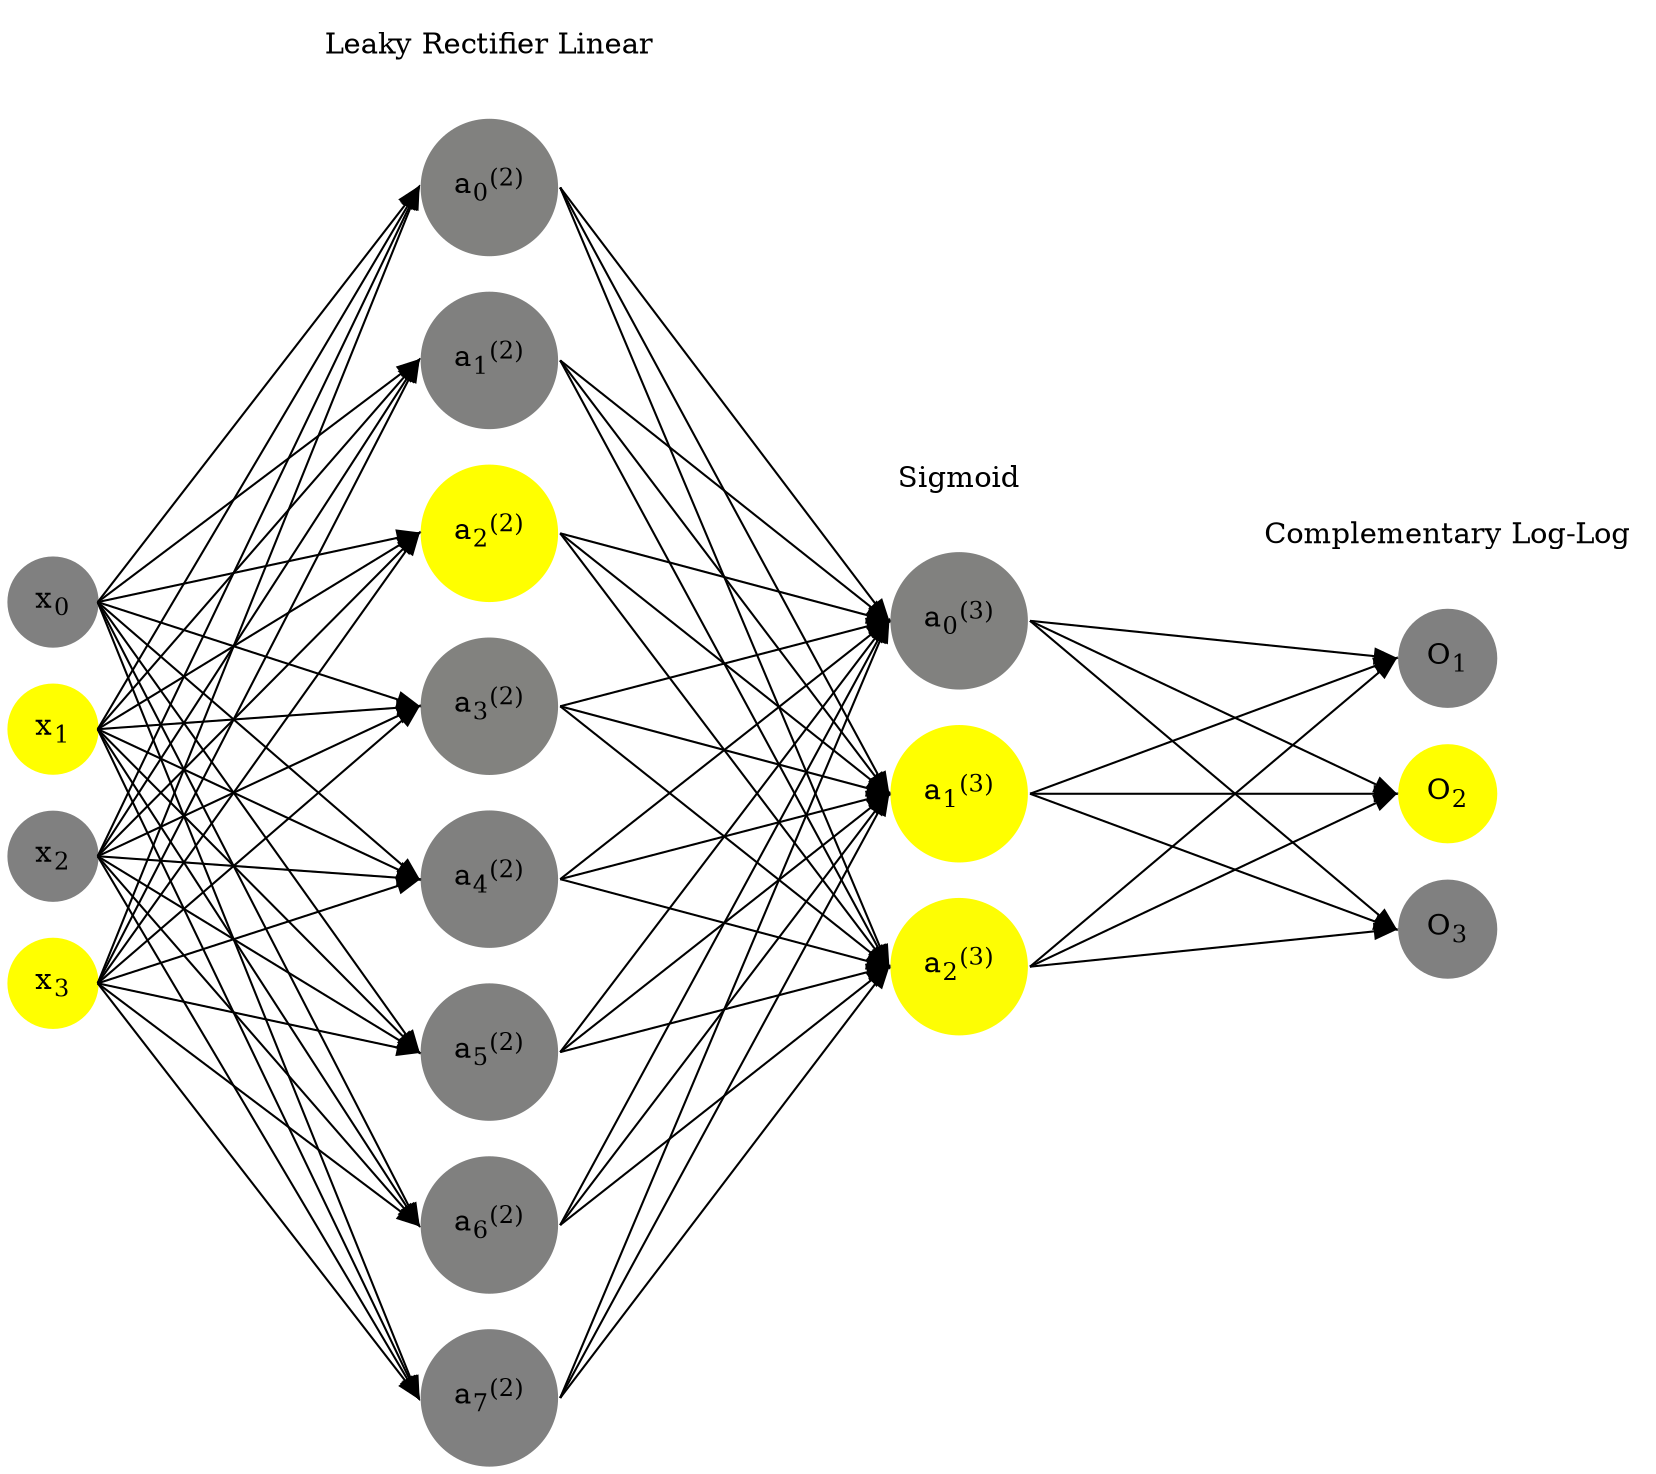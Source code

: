 digraph G {
	rankdir = LR;
	splines=false;
	edge[style=invis];
	ranksep= 1.4;
	{
	node [shape=circle, color="0.1667, 0.0, 0.5", style=filled, fillcolor="0.1667, 0.0, 0.5"];
	x0 [label=<x<sub>0</sub>>];
	}
	{
	node [shape=circle, color="0.1667, 1.0, 1.0", style=filled, fillcolor="0.1667, 1.0, 1.0"];
	x1 [label=<x<sub>1</sub>>];
	}
	{
	node [shape=circle, color="0.1667, 0.0, 0.5", style=filled, fillcolor="0.1667, 0.0, 0.5"];
	x2 [label=<x<sub>2</sub>>];
	}
	{
	node [shape=circle, color="0.1667, 1.0, 1.0", style=filled, fillcolor="0.1667, 1.0, 1.0"];
	x3 [label=<x<sub>3</sub>>];
	}
	{
	node [shape=circle, color="0.1667, 0.014614, 0.507307", style=filled, fillcolor="0.1667, 0.014614, 0.507307"];
	a02 [label=<a<sub>0</sub><sup>(2)</sup>>];
	}
	{
	node [shape=circle, color="0.1667, 0.003067, 0.501533", style=filled, fillcolor="0.1667, 0.003067, 0.501533"];
	a12 [label=<a<sub>1</sub><sup>(2)</sup>>];
	}
	{
	node [shape=circle, color="0.1667, 3.138362, 2.069181", style=filled, fillcolor="0.1667, 3.138362, 2.069181"];
	a22 [label=<a<sub>2</sub><sup>(2)</sup>>];
	}
	{
	node [shape=circle, color="0.1667, 0.018097, 0.509049", style=filled, fillcolor="0.1667, 0.018097, 0.509049"];
	a32 [label=<a<sub>3</sub><sup>(2)</sup>>];
	}
	{
	node [shape=circle, color="0.1667, 0.007030, 0.503515", style=filled, fillcolor="0.1667, 0.007030, 0.503515"];
	a42 [label=<a<sub>4</sub><sup>(2)</sup>>];
	}
	{
	node [shape=circle, color="0.1667, 0.004574, 0.502287", style=filled, fillcolor="0.1667, 0.004574, 0.502287"];
	a52 [label=<a<sub>5</sub><sup>(2)</sup>>];
	}
	{
	node [shape=circle, color="0.1667, 0.001980, 0.500990", style=filled, fillcolor="0.1667, 0.001980, 0.500990"];
	a62 [label=<a<sub>6</sub><sup>(2)</sup>>];
	}
	{
	node [shape=circle, color="0.1667, 0.000665, 0.500333", style=filled, fillcolor="0.1667, 0.000665, 0.500333"];
	a72 [label=<a<sub>7</sub><sup>(2)</sup>>];
	}
	{
	node [shape=circle, color="0.1667, 0.008659, 0.504329", style=filled, fillcolor="0.1667, 0.008659, 0.504329"];
	a03 [label=<a<sub>0</sub><sup>(3)</sup>>];
	}
	{
	node [shape=circle, color="0.1667, 0.999995, 0.999997", style=filled, fillcolor="0.1667, 0.999995, 0.999997"];
	a13 [label=<a<sub>1</sub><sup>(3)</sup>>];
	}
	{
	node [shape=circle, color="0.1667, 0.982919, 0.991460", style=filled, fillcolor="0.1667, 0.982919, 0.991460"];
	a23 [label=<a<sub>2</sub><sup>(3)</sup>>];
	}
	{
	node [shape=circle, color="0.1667, 0.0, 0.5", style=filled, fillcolor="0.1667, 0.0, 0.5"];
	O1 [label=<O<sub>1</sub>>];
	}
	{
	node [shape=circle, color="0.1667, 1.0, 1.0", style=filled, fillcolor="0.1667, 1.0, 1.0"];
	O2 [label=<O<sub>2</sub>>];
	}
	{
	node [shape=circle, color="0.1667, 0.0, 0.5", style=filled, fillcolor="0.1667, 0.0, 0.5"];
	O3 [label=<O<sub>3</sub>>];
	}
	{
	rank=same;
	x0->x1->x2->x3;
	}
	{
	rank=same;
	a02->a12->a22->a32->a42->a52->a62->a72;
	}
	{
	rank=same;
	a03->a13->a23;
	}
	{
	rank=same;
	O1->O2->O3;
	}
	l1 [shape=plaintext,label="Leaky Rectifier Linear"];
	l1->a02;
	{rank=same; l1;a02};
	l2 [shape=plaintext,label="Sigmoid"];
	l2->a03;
	{rank=same; l2;a03};
	l3 [shape=plaintext,label="Complementary Log-Log"];
	l3->O1;
	{rank=same; l3;O1};
edge[style=solid, tailport=e, headport=w];
	{x0;x1;x2;x3} -> {a02;a12;a22;a32;a42;a52;a62;a72};
	{a02;a12;a22;a32;a42;a52;a62;a72} -> {a03;a13;a23};
	{a03;a13;a23} -> {O1,O2,O3};
}